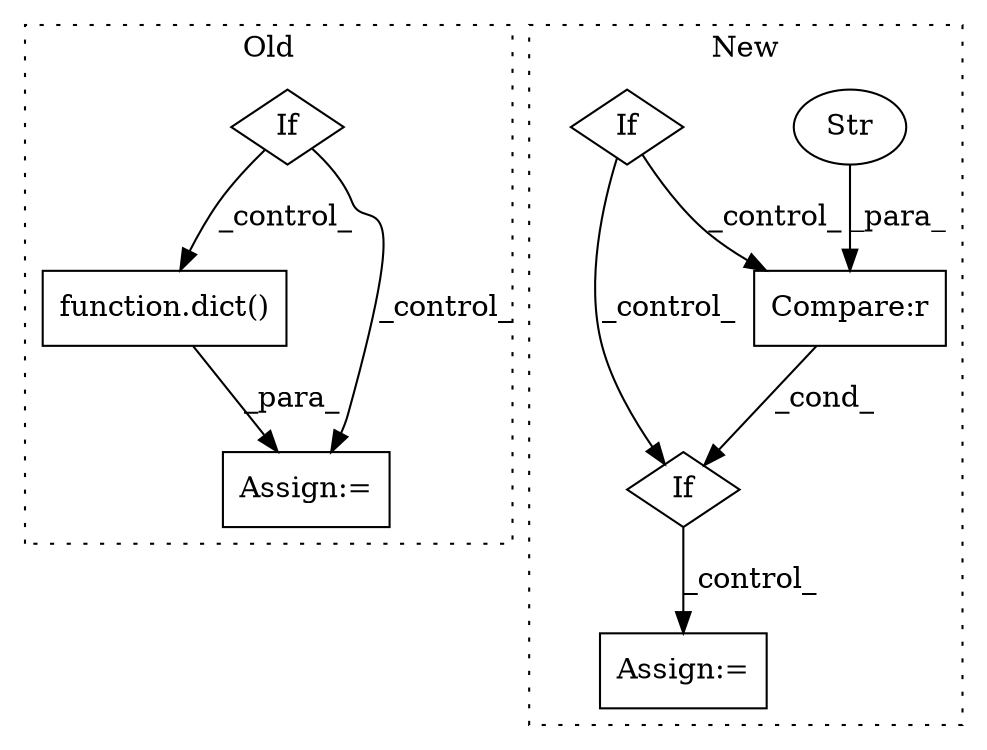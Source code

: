 digraph G {
subgraph cluster0 {
1 [label="function.dict()" a="75" s="2004" l="307" shape="box"];
5 [label="Assign:=" a="68" s="2001" l="3" shape="box"];
7 [label="If" a="96" s="1768" l="3" shape="diamond"];
label = "Old";
style="dotted";
}
subgraph cluster1 {
2 [label="If" a="96" s="1914" l="0" shape="diamond"];
3 [label="Compare:r" a="40" s="1914" l="21" shape="box"];
4 [label="Assign:=" a="68" s="2172" l="3" shape="box"];
6 [label="Str" a="66" s="1914" l="13" shape="ellipse"];
8 [label="If" a="96" s="1810" l="3" shape="diamond"];
label = "New";
style="dotted";
}
1 -> 5 [label="_para_"];
2 -> 4 [label="_control_"];
3 -> 2 [label="_cond_"];
6 -> 3 [label="_para_"];
7 -> 1 [label="_control_"];
7 -> 5 [label="_control_"];
8 -> 3 [label="_control_"];
8 -> 2 [label="_control_"];
}